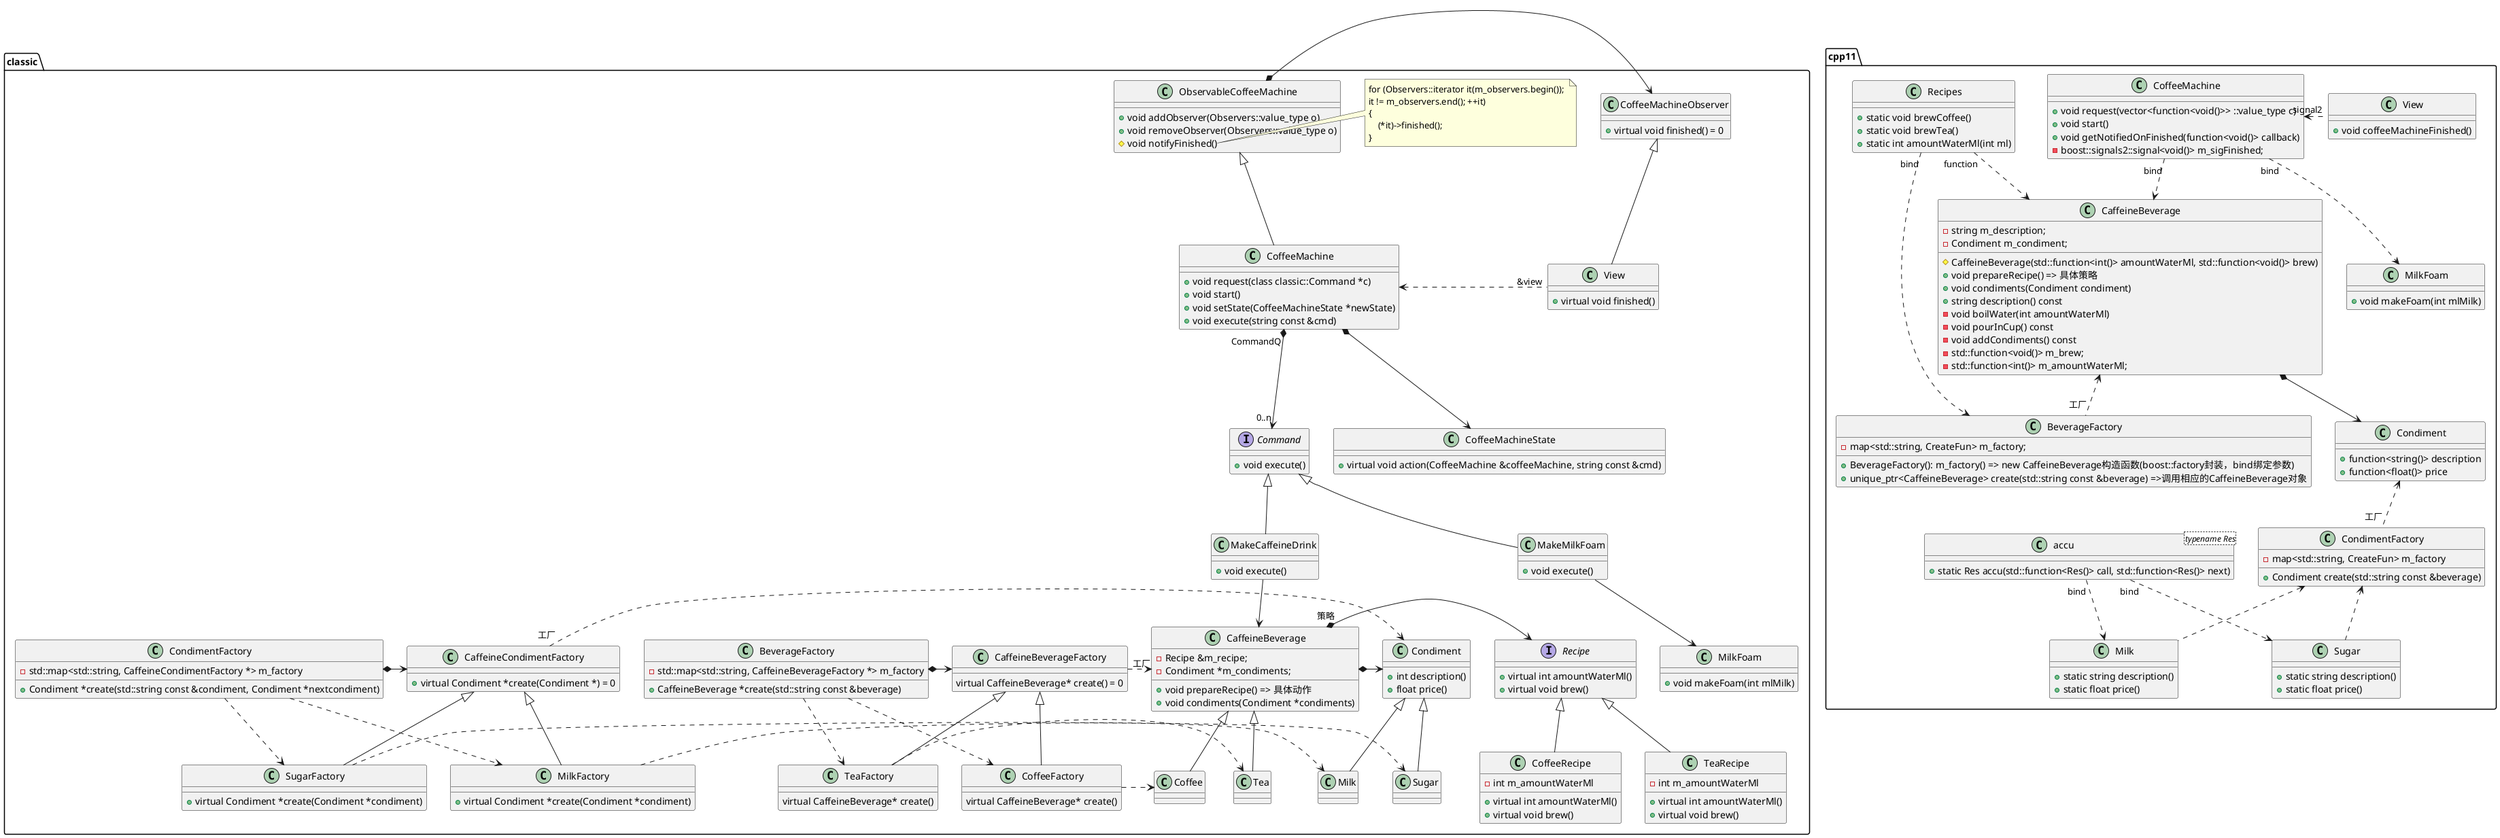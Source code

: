 @startuml
set namespaceSeparator ::


class classic::CoffeeMachine {
+ void request(class classic::Command *c)
+ void start()
+ void setState(CoffeeMachineState *newState)
+ void execute(string const &cmd)
}

interface classic::Command {
+ void execute()
}

class classic::MakeMilkFoam {
+ void execute()
}


class classic::MilkFoam {
+ void makeFoam(int mlMilk)
}


class classic::MakeCaffeineDrink {
+ void execute()
}


class classic::CaffeineBeverage {
+ void prepareRecipe() => 具体动作
+ void condiments(Condiment *condiments)
- Recipe &m_recipe;
- Condiment *m_condiments;
}


class classic::Condiment {
+ int description()
+ float price()
}

class classic::Milk {
}

class classic::Sugar {
}

interface classic::Recipe {
+ virtual int amountWaterMl()
+ virtual void brew()
}

class classic::CoffeeRecipe {
+ virtual int amountWaterMl()
+ virtual void brew()
- int m_amountWaterMl
}

class classic::TeaRecipe {
+ virtual int amountWaterMl()
+ virtual void brew()
- int m_amountWaterMl
}

class classic::CoffeeMachineState{
+ virtual void action(CoffeeMachine &coffeeMachine, string const &cmd)  
}

class classic::CoffeeMachineObserver{
+ virtual void finished() = 0
}

class classic::View
{
+ virtual void finished()
}

class classic::ObservableCoffeeMachine
{
+ void addObserver(Observers::value_type o)
+ void removeObserver(Observers::value_type o)
# void notifyFinished()
}

namespace classic {
note right of ObservableCoffeeMachine::notifyFinished
                for (Observers::iterator it(m_observers.begin()); 
                it != m_observers.end(); ++it)
                {
                    (*it)->finished();
                }
end note
}

class classic::Coffee
{   
}

class classic::Tea
{   
}

class classic::CaffeineBeverageFactory
{
    virtual CaffeineBeverage* create() = 0
}

class classic::CoffeeFactory
{
    virtual CaffeineBeverage* create()
}

class classic::TeaFactory
{
    virtual CaffeineBeverage* create()
}


class classic::BeverageFactory
{
+ CaffeineBeverage *create(std::string const &beverage)
- std::map<std::string, CaffeineBeverageFactory *> m_factory
}


class classic::CaffeineCondimentFactory
{
+ virtual Condiment *create(Condiment *) = 0
}

class classic::CondimentFactory
{
+ Condiment *create(std::string const &condiment, Condiment *nextcondiment)
- std::map<std::string, CaffeineCondimentFactory *> m_factory
}

class classic::MilkFactory
{
+ virtual Condiment *create(Condiment *condiment)
}

class classic::SugarFactory
{
+ virtual Condiment *create(Condiment *condiment)
}




classic::CoffeeRecipe -up-|> classic::Recipe
classic::MakeCaffeineDrink -up-|> classic::Command
classic::Milk -up-|> classic::Condiment
classic::Sugar -up-|> classic::Condiment
classic::TeaRecipe -up-|> classic::Recipe



classic::Command "0..n"<-up-*"CommandQ" classic::CoffeeMachine   


classic::CaffeineBeverage "策略"*-right-> classic::Recipe

classic::MakeCaffeineDrink --> classic::CaffeineBeverage

classic::MakeMilkFoam -up-|> classic::Command
classic::MilkFoam <-up- classic::MakeMilkFoam


classic::CoffeeMachine -up-|> classic::ObservableCoffeeMachine
classic::ObservableCoffeeMachine *-right-> classic::CoffeeMachineObserver
classic::View -up-|> classic::CoffeeMachineObserver 
classic::CoffeeMachine *--> classic::CoffeeMachineState

classic::View "&view".left.> classic::CoffeeMachine

classic::Coffee -up-|> classic::CaffeineBeverage

classic::Tea -up-|> classic::CaffeineBeverage

classic::CoffeeFactory -up-|> classic::CaffeineBeverageFactory

classic::TeaFactory -up-|> classic::CaffeineBeverageFactory

classic::CoffeeFactory .right.> classic::Coffee

classic::TeaFactory .right.> classic::Tea

classic::CaffeineBeverageFactory "工厂".right.> classic::CaffeineBeverage


classic::BeverageFactory *-right-> classic::CaffeineBeverageFactory

classic::BeverageFactory .right.> classic::CoffeeFactory

classic::BeverageFactory .right.> classic::TeaFactory


classic::MilkFactory -up-|> classic::CaffeineCondimentFactory

classic::SugarFactory -up-|> classic::CaffeineCondimentFactory

classic::MilkFactory .right.> classic::Milk

classic::SugarFactory .right.> classic::Sugar

classic::CaffeineCondimentFactory "工厂".right.> classic::Condiment


classic::CondimentFactory ..> classic::SugarFactory

classic::CondimentFactory ..> classic::MilkFactory

classic::CondimentFactory *-right-> classic::CaffeineCondimentFactory



classic::CaffeineBeverage *-right-> classic::Condiment


' --------分割线--------


class cpp11::CaffeineBeverage {
# CaffeineBeverage(std::function<int()> amountWaterMl, std::function<void()> brew) 
+ void prepareRecipe() => 具体策略
+ void condiments(Condiment condiment)
+ string description() const
- void boilWater(int amountWaterMl)
- void pourInCup() const
- void addCondiments() const
- std::function<void()> m_brew;
- std::function<int()> m_amountWaterMl;
- string m_description;
- Condiment m_condiment;
}

class cpp11::CoffeeMachine {
+ void request(vector<function<void()>> ::value_type c)
+ void start()
+ void getNotifiedOnFinished(function<void()> callback)
- boost::signals2::signal<void()> m_sigFinished;
}


class cpp11::Condiment {
+ function<string()> description
+ function<float()> price
}

class cpp11::Milk {
+ static string description()
+ static float price()
}

class cpp11::Sugar {
+ static string description()
+ static float price()
}


class cpp11::MilkFoam {
+ void makeFoam(int mlMilk)
}

' class cpp11::Recipe {
' + function<void()> brew;
' + function<void()> addCondiments;
' }

class cpp11::Recipes {
+ static void brewCoffee()
+ static void brewTea()
+ static int amountWaterMl(int ml)
}

class cpp11::accu<typename Res> {
+ static Res accu(std::function<Res()> call, std::function<Res()> next)
}


class cpp11::View
{
+ void coffeeMachineFinished()
}

class cpp11::CondimentFactory
{
+ Condiment create(std::string const &beverage)
- map<std::string, CreateFun> m_factory

}

class cpp11::BeverageFactory
{
+ BeverageFactory(): m_factory() => new CaffeineBeverage构造函数(boost::factory封装，bind绑定参数)
+ unique_ptr<CaffeineBeverage> create(std::string const &beverage) =>调用相应的CaffeineBeverage对象
- map<std::string, CreateFun> m_factory;

}



' cpp11::BeverageFactory "create"..> cpp11::CaffeineBeverage

' cpp11::CondimentFactory "create"..> cpp11::CaffeineBeverage

' cpp11::BeverageFactory "boost::factory"..> cpp11::Recipes

' cpp11::CaffeineBeverage *-right-> cpp11::Recipe

cpp11::CoffeeMachine "bind"..> cpp11::CaffeineBeverage

' cpp11::CaffeineBeverage "bind"..> cpp11::Recipes


cpp11::CoffeeMachine "bind"..> cpp11::MilkFoam

cpp11::View "signal2".left.> cpp11::CoffeeMachine


cpp11::CaffeineBeverage *-->  cpp11::Condiment
cpp11::CondimentFactory "工厂".up.>  cpp11::Condiment

cpp11::BeverageFactory "工厂".up.>  cpp11::CaffeineBeverage


cpp11::Sugar .up.> cpp11::CondimentFactory
cpp11::Milk .up.> cpp11::CondimentFactory

cpp11::accu "bind"..>  cpp11::Milk
cpp11::accu "bind"..>  cpp11::Sugar

cpp11::Recipes "bind"..>  cpp11::BeverageFactory

cpp11::Recipes "function"..>  cpp11::CaffeineBeverage


' cpp11::CaffeineBeverage *--> cpp11::Recipes

@enduml
